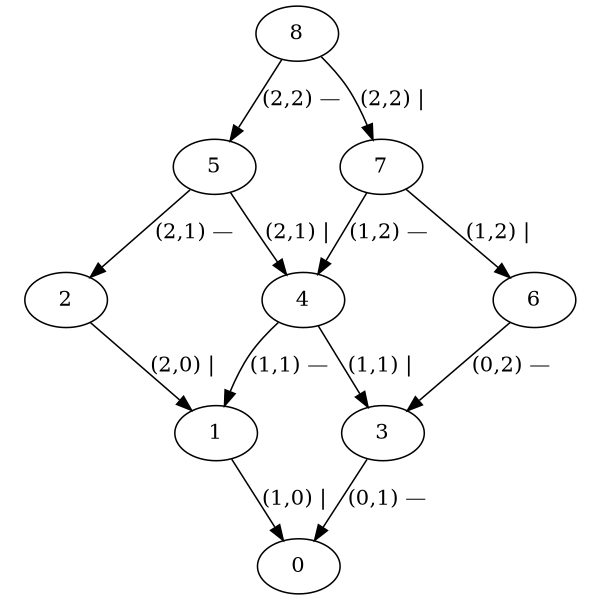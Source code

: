 digraph fgl {
	margin = "0"
	page = "4"
	size = "4"
	ratio = "fill"
	0
        1
        2
        3
        4
        5
        6
        7
        8 
        1 -> 0 [label="(1,0) |"]
        2 -> 1 [label="(2,0) |"]
        3 -> 0 [label="(0,1) —"]
        4 -> 1 [label="(1,1) —"]
        4 -> 3 [label="(1,1) |"]
        5 -> 2 [label="(2,1) —"]
        5 -> 4 [label="(2,1) |"]
        6 -> 3 [label="(0,2) —"]
        7 -> 4 [label="(1,2) —"]
        7 -> 6 [label="(1,2) |"]
        8 -> 5 [label="(2,2) —"]
        8 -> 7 [label="(2,2) |"]
}                